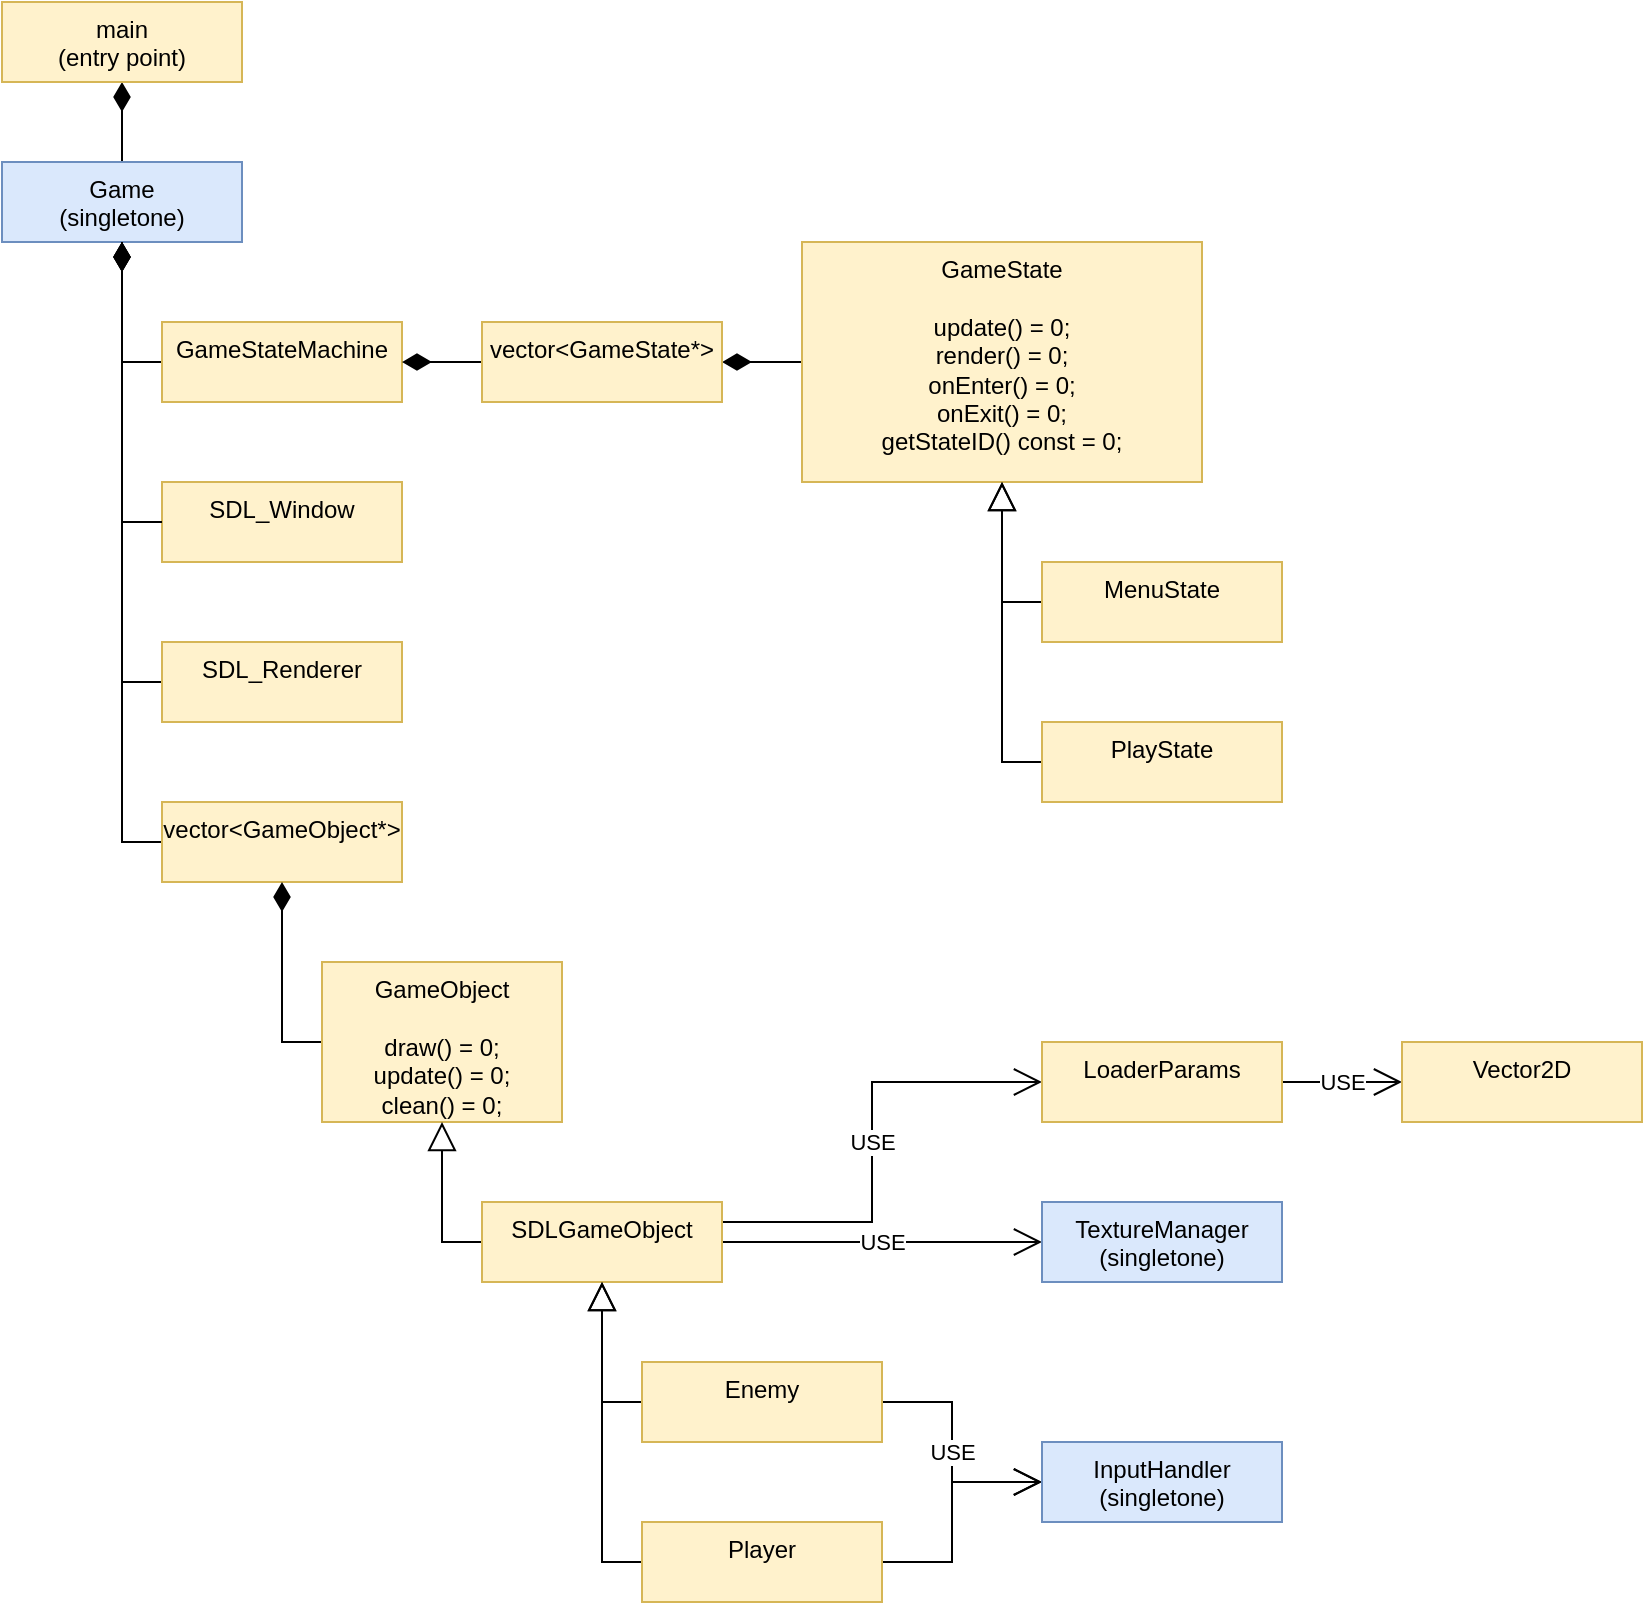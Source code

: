 <mxfile version="16.2.3" type="device"><diagram id="LA7euf2aVp48nYO8RK_O" name="Page-1"><mxGraphModel dx="2600" dy="3707" grid="1" gridSize="10" guides="1" tooltips="1" connect="1" arrows="1" fold="1" page="0" pageScale="1" pageWidth="850" pageHeight="1100" math="0" shadow="0"><root><mxCell id="0"/><mxCell id="1" parent="0"/><mxCell id="FZZk_JjuNckNoN8LmnWY-1" style="edgeStyle=orthogonalEdgeStyle;rounded=0;orthogonalLoop=1;jettySize=auto;html=1;exitX=0;exitY=0.5;exitDx=0;exitDy=0;entryX=0.5;entryY=1;entryDx=0;entryDy=0;endArrow=diamondThin;endFill=1;jumpSize=6;endSize=12;startSize=12;" edge="1" parent="1" source="FZZk_JjuNckNoN8LmnWY-2" target="FZZk_JjuNckNoN8LmnWY-9"><mxGeometry relative="1" as="geometry"/></mxCell><mxCell id="FZZk_JjuNckNoN8LmnWY-2" value="GameStateMachine" style="rounded=0;whiteSpace=wrap;html=1;verticalAlign=top;fillColor=#fff2cc;strokeColor=#d6b656;" vertex="1" parent="1"><mxGeometry x="120" y="200" width="120" height="40" as="geometry"/></mxCell><mxCell id="FZZk_JjuNckNoN8LmnWY-3" value="SDL_Window" style="rounded=0;whiteSpace=wrap;html=1;verticalAlign=top;fillColor=#fff2cc;strokeColor=#d6b656;" vertex="1" parent="1"><mxGeometry x="120" y="280" width="120" height="40" as="geometry"/></mxCell><mxCell id="FZZk_JjuNckNoN8LmnWY-4" style="edgeStyle=orthogonalEdgeStyle;rounded=0;jumpSize=6;orthogonalLoop=1;jettySize=auto;html=1;exitX=0;exitY=0.5;exitDx=0;exitDy=0;entryX=0.5;entryY=1;entryDx=0;entryDy=0;endArrow=diamondThin;endFill=1;startSize=12;endSize=12;" edge="1" parent="1" source="FZZk_JjuNckNoN8LmnWY-5" target="FZZk_JjuNckNoN8LmnWY-9"><mxGeometry relative="1" as="geometry"/></mxCell><mxCell id="FZZk_JjuNckNoN8LmnWY-5" value="SDL_Renderer" style="rounded=0;whiteSpace=wrap;html=1;verticalAlign=top;fillColor=#fff2cc;strokeColor=#d6b656;" vertex="1" parent="1"><mxGeometry x="120" y="360" width="120" height="40" as="geometry"/></mxCell><mxCell id="FZZk_JjuNckNoN8LmnWY-6" style="edgeStyle=orthogonalEdgeStyle;rounded=0;jumpSize=6;orthogonalLoop=1;jettySize=auto;html=1;exitX=0;exitY=0.5;exitDx=0;exitDy=0;entryX=0.5;entryY=1;entryDx=0;entryDy=0;endArrow=diamondThin;endFill=1;startSize=12;endSize=12;" edge="1" parent="1" source="FZZk_JjuNckNoN8LmnWY-7" target="FZZk_JjuNckNoN8LmnWY-9"><mxGeometry relative="1" as="geometry"/></mxCell><mxCell id="FZZk_JjuNckNoN8LmnWY-7" value="vector&amp;lt;GameObject*&amp;gt;" style="rounded=0;whiteSpace=wrap;html=1;verticalAlign=top;fillColor=#fff2cc;strokeColor=#d6b656;" vertex="1" parent="1"><mxGeometry x="120" y="440" width="120" height="40" as="geometry"/></mxCell><mxCell id="FZZk_JjuNckNoN8LmnWY-8" style="edgeStyle=orthogonalEdgeStyle;rounded=0;jumpSize=6;orthogonalLoop=1;jettySize=auto;html=1;exitX=0.5;exitY=0;exitDx=0;exitDy=0;entryX=0.5;entryY=1;entryDx=0;entryDy=0;endArrow=diamondThin;endFill=1;startSize=12;endSize=12;" edge="1" parent="1" source="FZZk_JjuNckNoN8LmnWY-9" target="FZZk_JjuNckNoN8LmnWY-35"><mxGeometry relative="1" as="geometry"/></mxCell><mxCell id="FZZk_JjuNckNoN8LmnWY-9" value="Game&lt;br&gt;(singletone)" style="rounded=0;whiteSpace=wrap;html=1;verticalAlign=top;fillColor=#dae8fc;strokeColor=#6c8ebf;" vertex="1" parent="1"><mxGeometry x="40" y="120" width="120" height="40" as="geometry"/></mxCell><mxCell id="FZZk_JjuNckNoN8LmnWY-10" value="" style="edgeStyle=orthogonalEdgeStyle;rounded=0;jumpSize=6;orthogonalLoop=1;jettySize=auto;html=1;exitX=0;exitY=0.5;exitDx=0;exitDy=0;endArrow=none;endFill=1;startSize=12;endSize=12;" edge="1" parent="1" source="FZZk_JjuNckNoN8LmnWY-3" target="FZZk_JjuNckNoN8LmnWY-9"><mxGeometry relative="1" as="geometry"><mxPoint x="100" y="120" as="targetPoint"/><mxPoint x="120" y="300" as="sourcePoint"/></mxGeometry></mxCell><mxCell id="FZZk_JjuNckNoN8LmnWY-11" style="edgeStyle=orthogonalEdgeStyle;rounded=0;jumpSize=6;orthogonalLoop=1;jettySize=auto;html=1;exitX=0;exitY=0.5;exitDx=0;exitDy=0;entryX=0.5;entryY=1;entryDx=0;entryDy=0;endArrow=diamondThin;endFill=1;startSize=12;endSize=12;" edge="1" parent="1" source="FZZk_JjuNckNoN8LmnWY-12" target="FZZk_JjuNckNoN8LmnWY-7"><mxGeometry relative="1" as="geometry"/></mxCell><mxCell id="FZZk_JjuNckNoN8LmnWY-12" value="GameObject&lt;br&gt;&lt;br&gt;&lt;div&gt;draw() = 0;&lt;/div&gt;&lt;div&gt;update() = 0;&lt;/div&gt;&lt;div&gt;clean() = 0;&lt;/div&gt;&lt;div&gt;&lt;br&gt;&lt;/div&gt;" style="rounded=0;whiteSpace=wrap;html=1;verticalAlign=top;fillColor=#fff2cc;strokeColor=#d6b656;" vertex="1" parent="1"><mxGeometry x="200" y="520" width="120" height="80" as="geometry"/></mxCell><mxCell id="FZZk_JjuNckNoN8LmnWY-13" style="edgeStyle=orthogonalEdgeStyle;rounded=0;jumpSize=6;orthogonalLoop=1;jettySize=auto;html=1;exitX=0;exitY=0.5;exitDx=0;exitDy=0;endArrow=block;endFill=0;startSize=12;endSize=12;" edge="1" parent="1" source="FZZk_JjuNckNoN8LmnWY-17" target="FZZk_JjuNckNoN8LmnWY-12"><mxGeometry relative="1" as="geometry"/></mxCell><mxCell id="FZZk_JjuNckNoN8LmnWY-14" value="USE" style="edgeStyle=orthogonalEdgeStyle;rounded=0;jumpSize=6;orthogonalLoop=1;jettySize=auto;html=1;entryX=0;entryY=0.5;entryDx=0;entryDy=0;endArrow=open;endFill=0;startSize=12;endSize=12;exitX=1;exitY=0.5;exitDx=0;exitDy=0;" edge="1" parent="1" source="FZZk_JjuNckNoN8LmnWY-19" target="FZZk_JjuNckNoN8LmnWY-23"><mxGeometry relative="1" as="geometry"><mxPoint x="490" y="740" as="sourcePoint"/></mxGeometry></mxCell><mxCell id="FZZk_JjuNckNoN8LmnWY-15" value="USE" style="edgeStyle=orthogonalEdgeStyle;rounded=0;jumpSize=6;orthogonalLoop=1;jettySize=auto;html=1;exitX=1;exitY=0.5;exitDx=0;exitDy=0;entryX=0;entryY=0.5;entryDx=0;entryDy=0;endArrow=open;endFill=0;startSize=12;endSize=12;" edge="1" parent="1" source="FZZk_JjuNckNoN8LmnWY-17" target="FZZk_JjuNckNoN8LmnWY-24"><mxGeometry relative="1" as="geometry"/></mxCell><mxCell id="FZZk_JjuNckNoN8LmnWY-16" value="USE" style="edgeStyle=orthogonalEdgeStyle;rounded=0;jumpSize=6;orthogonalLoop=1;jettySize=auto;html=1;exitX=1;exitY=0.25;exitDx=0;exitDy=0;entryX=0;entryY=0.5;entryDx=0;entryDy=0;endArrow=open;endFill=0;startSize=12;endSize=12;" edge="1" parent="1" source="FZZk_JjuNckNoN8LmnWY-17" target="FZZk_JjuNckNoN8LmnWY-30"><mxGeometry relative="1" as="geometry"/></mxCell><mxCell id="FZZk_JjuNckNoN8LmnWY-17" value="SDLGameObject" style="rounded=0;whiteSpace=wrap;html=1;verticalAlign=top;fillColor=#fff2cc;strokeColor=#d6b656;" vertex="1" parent="1"><mxGeometry x="280" y="640" width="120" height="40" as="geometry"/></mxCell><mxCell id="FZZk_JjuNckNoN8LmnWY-18" style="edgeStyle=orthogonalEdgeStyle;rounded=0;jumpSize=6;orthogonalLoop=1;jettySize=auto;html=1;exitX=0;exitY=0.5;exitDx=0;exitDy=0;endArrow=block;endFill=0;startSize=12;endSize=12;" edge="1" parent="1" source="FZZk_JjuNckNoN8LmnWY-19" target="FZZk_JjuNckNoN8LmnWY-17"><mxGeometry relative="1" as="geometry"/></mxCell><mxCell id="FZZk_JjuNckNoN8LmnWY-19" value="Enemy" style="rounded=0;whiteSpace=wrap;html=1;verticalAlign=top;fillColor=#fff2cc;strokeColor=#d6b656;" vertex="1" parent="1"><mxGeometry x="360" y="720" width="120" height="40" as="geometry"/></mxCell><mxCell id="FZZk_JjuNckNoN8LmnWY-20" style="edgeStyle=orthogonalEdgeStyle;rounded=0;jumpSize=6;orthogonalLoop=1;jettySize=auto;html=1;exitX=0;exitY=0.5;exitDx=0;exitDy=0;entryX=0.5;entryY=1;entryDx=0;entryDy=0;endArrow=block;endFill=0;startSize=12;endSize=12;" edge="1" parent="1" source="FZZk_JjuNckNoN8LmnWY-22" target="FZZk_JjuNckNoN8LmnWY-17"><mxGeometry relative="1" as="geometry"/></mxCell><mxCell id="FZZk_JjuNckNoN8LmnWY-21" style="edgeStyle=orthogonalEdgeStyle;rounded=0;jumpSize=6;orthogonalLoop=1;jettySize=auto;html=1;exitX=1;exitY=0.5;exitDx=0;exitDy=0;entryX=0;entryY=0.5;entryDx=0;entryDy=0;endArrow=open;endFill=0;startSize=12;endSize=12;" edge="1" parent="1" source="FZZk_JjuNckNoN8LmnWY-22" target="FZZk_JjuNckNoN8LmnWY-23"><mxGeometry relative="1" as="geometry"/></mxCell><mxCell id="FZZk_JjuNckNoN8LmnWY-22" value="Player" style="rounded=0;whiteSpace=wrap;html=1;verticalAlign=top;fillColor=#fff2cc;strokeColor=#d6b656;" vertex="1" parent="1"><mxGeometry x="360" y="800" width="120" height="40" as="geometry"/></mxCell><mxCell id="FZZk_JjuNckNoN8LmnWY-23" value="InputHandler&lt;br&gt;(singletone)" style="rounded=0;whiteSpace=wrap;html=1;verticalAlign=top;fillColor=#dae8fc;strokeColor=#6c8ebf;" vertex="1" parent="1"><mxGeometry x="560" y="760" width="120" height="40" as="geometry"/></mxCell><mxCell id="FZZk_JjuNckNoN8LmnWY-24" value="TextureManager&lt;br&gt;(singletone)" style="rounded=0;whiteSpace=wrap;html=1;verticalAlign=top;fillColor=#dae8fc;strokeColor=#6c8ebf;" vertex="1" parent="1"><mxGeometry x="560" y="640" width="120" height="40" as="geometry"/></mxCell><mxCell id="FZZk_JjuNckNoN8LmnWY-25" style="edgeStyle=orthogonalEdgeStyle;rounded=0;jumpSize=6;orthogonalLoop=1;jettySize=auto;html=1;exitX=0;exitY=0.5;exitDx=0;exitDy=0;entryX=1;entryY=0.5;entryDx=0;entryDy=0;endArrow=diamondThin;endFill=1;startSize=12;endSize=12;" edge="1" parent="1" source="FZZk_JjuNckNoN8LmnWY-26" target="FZZk_JjuNckNoN8LmnWY-28"><mxGeometry relative="1" as="geometry"/></mxCell><mxCell id="FZZk_JjuNckNoN8LmnWY-26" value="GameState&lt;br&gt;&lt;br&gt;&lt;div&gt;update() = 0;&lt;/div&gt;&lt;div&gt;render() = 0;&lt;/div&gt;&lt;div&gt;onEnter() = 0;&lt;/div&gt;&lt;div&gt;onExit() = 0;&lt;/div&gt;&lt;div&gt;getStateID() const = 0;&lt;/div&gt;&lt;div&gt;&lt;br&gt;&lt;/div&gt;" style="rounded=0;whiteSpace=wrap;html=1;verticalAlign=top;fillColor=#fff2cc;strokeColor=#d6b656;" vertex="1" parent="1"><mxGeometry x="440" y="160" width="200" height="120" as="geometry"/></mxCell><mxCell id="FZZk_JjuNckNoN8LmnWY-27" style="edgeStyle=orthogonalEdgeStyle;rounded=0;jumpSize=6;orthogonalLoop=1;jettySize=auto;html=1;exitX=0;exitY=0.5;exitDx=0;exitDy=0;entryX=1;entryY=0.5;entryDx=0;entryDy=0;endArrow=diamondThin;endFill=1;startSize=12;endSize=12;" edge="1" parent="1" source="FZZk_JjuNckNoN8LmnWY-28" target="FZZk_JjuNckNoN8LmnWY-2"><mxGeometry relative="1" as="geometry"/></mxCell><mxCell id="FZZk_JjuNckNoN8LmnWY-28" value="vector&amp;lt;GameState*&amp;gt;" style="rounded=0;whiteSpace=wrap;html=1;verticalAlign=top;fillColor=#fff2cc;strokeColor=#d6b656;" vertex="1" parent="1"><mxGeometry x="280" y="200" width="120" height="40" as="geometry"/></mxCell><mxCell id="FZZk_JjuNckNoN8LmnWY-29" value="USE" style="edgeStyle=orthogonalEdgeStyle;rounded=0;jumpSize=6;orthogonalLoop=1;jettySize=auto;html=1;exitX=1;exitY=0.5;exitDx=0;exitDy=0;entryX=0;entryY=0.5;entryDx=0;entryDy=0;endArrow=open;endFill=0;startSize=12;endSize=12;" edge="1" parent="1" source="FZZk_JjuNckNoN8LmnWY-30" target="FZZk_JjuNckNoN8LmnWY-36"><mxGeometry relative="1" as="geometry"/></mxCell><mxCell id="FZZk_JjuNckNoN8LmnWY-30" value="LoaderParams" style="rounded=0;whiteSpace=wrap;html=1;verticalAlign=top;fillColor=#fff2cc;strokeColor=#d6b656;" vertex="1" parent="1"><mxGeometry x="560" y="560" width="120" height="40" as="geometry"/></mxCell><mxCell id="FZZk_JjuNckNoN8LmnWY-31" style="edgeStyle=orthogonalEdgeStyle;rounded=0;jumpSize=6;orthogonalLoop=1;jettySize=auto;html=1;exitX=0;exitY=0.5;exitDx=0;exitDy=0;entryX=0.5;entryY=1;entryDx=0;entryDy=0;endArrow=block;endFill=0;startSize=12;endSize=12;" edge="1" parent="1" source="FZZk_JjuNckNoN8LmnWY-32" target="FZZk_JjuNckNoN8LmnWY-26"><mxGeometry relative="1" as="geometry"/></mxCell><mxCell id="FZZk_JjuNckNoN8LmnWY-32" value="MenuState" style="rounded=0;whiteSpace=wrap;html=1;verticalAlign=top;fillColor=#fff2cc;strokeColor=#d6b656;" vertex="1" parent="1"><mxGeometry x="560" y="320" width="120" height="40" as="geometry"/></mxCell><mxCell id="FZZk_JjuNckNoN8LmnWY-33" style="edgeStyle=orthogonalEdgeStyle;rounded=0;jumpSize=6;orthogonalLoop=1;jettySize=auto;html=1;exitX=0;exitY=0.5;exitDx=0;exitDy=0;endArrow=block;endFill=0;startSize=12;endSize=12;" edge="1" parent="1" source="FZZk_JjuNckNoN8LmnWY-34"><mxGeometry relative="1" as="geometry"><mxPoint x="540" y="280" as="targetPoint"/></mxGeometry></mxCell><mxCell id="FZZk_JjuNckNoN8LmnWY-34" value="PlayState" style="rounded=0;whiteSpace=wrap;html=1;verticalAlign=top;fillColor=#fff2cc;strokeColor=#d6b656;" vertex="1" parent="1"><mxGeometry x="560" y="400" width="120" height="40" as="geometry"/></mxCell><mxCell id="FZZk_JjuNckNoN8LmnWY-35" value="main&lt;br&gt;(entry point)" style="rounded=0;whiteSpace=wrap;html=1;verticalAlign=top;fillColor=#fff2cc;strokeColor=#d6b656;" vertex="1" parent="1"><mxGeometry x="40" y="40" width="120" height="40" as="geometry"/></mxCell><mxCell id="FZZk_JjuNckNoN8LmnWY-36" value="Vector2D" style="rounded=0;whiteSpace=wrap;html=1;verticalAlign=top;fillColor=#fff2cc;strokeColor=#d6b656;" vertex="1" parent="1"><mxGeometry x="740" y="560" width="120" height="40" as="geometry"/></mxCell></root></mxGraphModel></diagram></mxfile>
